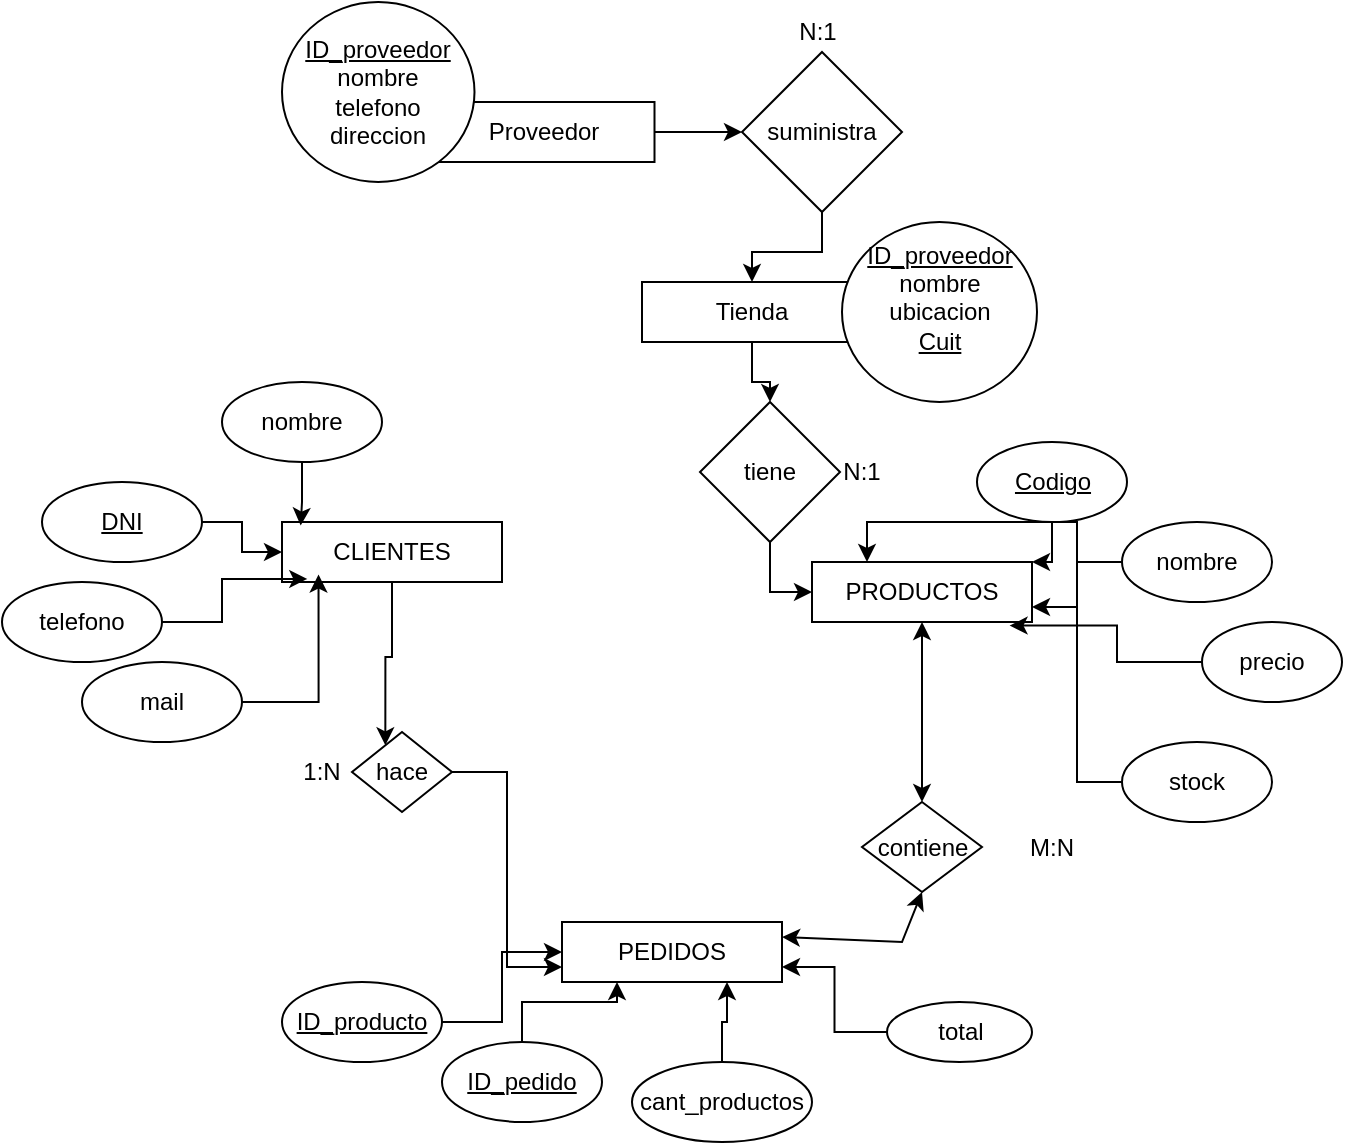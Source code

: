 <mxfile version="26.2.4">
  <diagram name="Página-1" id="GcpDfyWeQGUS3eHMbgrf">
    <mxGraphModel grid="1" page="1" gridSize="10" guides="1" tooltips="1" connect="1" arrows="1" fold="1" pageScale="1" pageWidth="827" pageHeight="1169" math="0" shadow="0">
      <root>
        <mxCell id="0" />
        <mxCell id="1" parent="0" />
        <mxCell id="5nn11LQ12B-WcMxJTsw2-5" style="edgeStyle=orthogonalEdgeStyle;rounded=0;orthogonalLoop=1;jettySize=auto;html=1;entryX=0;entryY=0.75;entryDx=0;entryDy=0;" edge="1" parent="1" source="5nn11LQ12B-WcMxJTsw2-8" target="5nn11LQ12B-WcMxJTsw2-3">
          <mxGeometry relative="1" as="geometry" />
        </mxCell>
        <mxCell id="5nn11LQ12B-WcMxJTsw2-1" value="CLIENTES" style="rounded=0;whiteSpace=wrap;html=1;" vertex="1" parent="1">
          <mxGeometry x="170" y="90" width="110" height="30" as="geometry" />
        </mxCell>
        <mxCell id="5nn11LQ12B-WcMxJTsw2-2" value="PRODUCTOS" style="rounded=0;whiteSpace=wrap;html=1;" vertex="1" parent="1">
          <mxGeometry x="435" y="110" width="110" height="30" as="geometry" />
        </mxCell>
        <mxCell id="5nn11LQ12B-WcMxJTsw2-3" value="PEDIDOS" style="rounded=0;whiteSpace=wrap;html=1;" vertex="1" parent="1">
          <mxGeometry x="310" y="290" width="110" height="30" as="geometry" />
        </mxCell>
        <mxCell id="5nn11LQ12B-WcMxJTsw2-9" value="" style="edgeStyle=orthogonalEdgeStyle;rounded=0;orthogonalLoop=1;jettySize=auto;html=1;entryX=0;entryY=0.75;entryDx=0;entryDy=0;" edge="1" parent="1" source="5nn11LQ12B-WcMxJTsw2-1" target="5nn11LQ12B-WcMxJTsw2-8">
          <mxGeometry relative="1" as="geometry">
            <mxPoint x="280" y="145" as="sourcePoint" />
            <mxPoint x="320" y="263" as="targetPoint" />
          </mxGeometry>
        </mxCell>
        <mxCell id="5nn11LQ12B-WcMxJTsw2-8" value="" style="rhombus;whiteSpace=wrap;html=1;rotation=90;" vertex="1" parent="1">
          <mxGeometry x="210" y="190" width="40" height="50" as="geometry" />
        </mxCell>
        <mxCell id="5nn11LQ12B-WcMxJTsw2-11" value="hace" style="text;html=1;align=center;verticalAlign=middle;whiteSpace=wrap;rounded=0;" vertex="1" parent="1">
          <mxGeometry x="200" y="200" width="60" height="30" as="geometry" />
        </mxCell>
        <mxCell id="5nn11LQ12B-WcMxJTsw2-13" value="" style="rhombus;whiteSpace=wrap;html=1;" vertex="1" parent="1">
          <mxGeometry x="460" y="230" width="60" height="45" as="geometry" />
        </mxCell>
        <mxCell id="5nn11LQ12B-WcMxJTsw2-15" value="contiene" style="text;html=1;align=center;verticalAlign=middle;whiteSpace=wrap;rounded=0;" vertex="1" parent="1">
          <mxGeometry x="462.5" y="237.5" width="55" height="30" as="geometry" />
        </mxCell>
        <mxCell id="5nn11LQ12B-WcMxJTsw2-17" value="1:N" style="text;html=1;align=center;verticalAlign=middle;whiteSpace=wrap;rounded=0;" vertex="1" parent="1">
          <mxGeometry x="160" y="200" width="60" height="30" as="geometry" />
        </mxCell>
        <mxCell id="5nn11LQ12B-WcMxJTsw2-24" value="" style="endArrow=classic;startArrow=classic;html=1;rounded=0;exitX=1;exitY=0.25;exitDx=0;exitDy=0;entryX=0.5;entryY=1;entryDx=0;entryDy=0;" edge="1" parent="1" source="5nn11LQ12B-WcMxJTsw2-3" target="5nn11LQ12B-WcMxJTsw2-13">
          <mxGeometry width="50" height="50" relative="1" as="geometry">
            <mxPoint x="430" y="300" as="sourcePoint" />
            <mxPoint x="480" y="250" as="targetPoint" />
            <Array as="points">
              <mxPoint x="480" y="300" />
            </Array>
          </mxGeometry>
        </mxCell>
        <mxCell id="5nn11LQ12B-WcMxJTsw2-25" value="" style="endArrow=classic;startArrow=classic;html=1;rounded=0;" edge="1" parent="1" target="5nn11LQ12B-WcMxJTsw2-2">
          <mxGeometry width="50" height="50" relative="1" as="geometry">
            <mxPoint x="490" y="230" as="sourcePoint" />
            <mxPoint x="540" y="180" as="targetPoint" />
          </mxGeometry>
        </mxCell>
        <mxCell id="5nn11LQ12B-WcMxJTsw2-26" value="M:N" style="text;html=1;align=center;verticalAlign=middle;whiteSpace=wrap;rounded=0;" vertex="1" parent="1">
          <mxGeometry x="530" y="247.5" width="50" height="10" as="geometry" />
        </mxCell>
        <mxCell id="5nn11LQ12B-WcMxJTsw2-33" style="edgeStyle=orthogonalEdgeStyle;rounded=0;orthogonalLoop=1;jettySize=auto;html=1;entryX=1;entryY=0;entryDx=0;entryDy=0;" edge="1" parent="1" source="5nn11LQ12B-WcMxJTsw2-27" target="5nn11LQ12B-WcMxJTsw2-2">
          <mxGeometry relative="1" as="geometry" />
        </mxCell>
        <mxCell id="5nn11LQ12B-WcMxJTsw2-27" value="&lt;u&gt;Codigo&lt;/u&gt;" style="ellipse;whiteSpace=wrap;html=1;" vertex="1" parent="1">
          <mxGeometry x="517.5" y="50" width="75" height="40" as="geometry" />
        </mxCell>
        <mxCell id="5nn11LQ12B-WcMxJTsw2-34" style="edgeStyle=orthogonalEdgeStyle;rounded=0;orthogonalLoop=1;jettySize=auto;html=1;entryX=1;entryY=0.75;entryDx=0;entryDy=0;" edge="1" parent="1" source="5nn11LQ12B-WcMxJTsw2-28" target="5nn11LQ12B-WcMxJTsw2-2">
          <mxGeometry relative="1" as="geometry" />
        </mxCell>
        <mxCell id="5nn11LQ12B-WcMxJTsw2-28" value="nombre" style="ellipse;whiteSpace=wrap;html=1;" vertex="1" parent="1">
          <mxGeometry x="590" y="90" width="75" height="40" as="geometry" />
        </mxCell>
        <mxCell id="5nn11LQ12B-WcMxJTsw2-30" value="precio" style="ellipse;whiteSpace=wrap;html=1;" vertex="1" parent="1">
          <mxGeometry x="630" y="140" width="70" height="40" as="geometry" />
        </mxCell>
        <mxCell id="5nn11LQ12B-WcMxJTsw2-32" style="edgeStyle=orthogonalEdgeStyle;rounded=0;orthogonalLoop=1;jettySize=auto;html=1;entryX=0.25;entryY=0;entryDx=0;entryDy=0;" edge="1" parent="1" source="5nn11LQ12B-WcMxJTsw2-31" target="5nn11LQ12B-WcMxJTsw2-2">
          <mxGeometry relative="1" as="geometry" />
        </mxCell>
        <mxCell id="5nn11LQ12B-WcMxJTsw2-31" value="stock" style="ellipse;whiteSpace=wrap;html=1;" vertex="1" parent="1">
          <mxGeometry x="590" y="200" width="75" height="40" as="geometry" />
        </mxCell>
        <mxCell id="5nn11LQ12B-WcMxJTsw2-35" style="edgeStyle=orthogonalEdgeStyle;rounded=0;orthogonalLoop=1;jettySize=auto;html=1;entryX=0.898;entryY=1.06;entryDx=0;entryDy=0;entryPerimeter=0;" edge="1" parent="1" source="5nn11LQ12B-WcMxJTsw2-30" target="5nn11LQ12B-WcMxJTsw2-2">
          <mxGeometry relative="1" as="geometry">
            <mxPoint x="550" y="144" as="targetPoint" />
          </mxGeometry>
        </mxCell>
        <mxCell id="5nn11LQ12B-WcMxJTsw2-40" style="edgeStyle=orthogonalEdgeStyle;rounded=0;orthogonalLoop=1;jettySize=auto;html=1;entryX=0.25;entryY=1;entryDx=0;entryDy=0;" edge="1" parent="1" source="5nn11LQ12B-WcMxJTsw2-36" target="5nn11LQ12B-WcMxJTsw2-3">
          <mxGeometry relative="1" as="geometry" />
        </mxCell>
        <mxCell id="5nn11LQ12B-WcMxJTsw2-36" value="&lt;u&gt;ID_pedido&lt;/u&gt;" style="ellipse;whiteSpace=wrap;html=1;" vertex="1" parent="1">
          <mxGeometry x="250" y="350" width="80" height="40" as="geometry" />
        </mxCell>
        <mxCell id="5nn11LQ12B-WcMxJTsw2-39" style="edgeStyle=orthogonalEdgeStyle;rounded=0;orthogonalLoop=1;jettySize=auto;html=1;entryX=0.75;entryY=1;entryDx=0;entryDy=0;" edge="1" parent="1" source="5nn11LQ12B-WcMxJTsw2-37" target="5nn11LQ12B-WcMxJTsw2-3">
          <mxGeometry relative="1" as="geometry" />
        </mxCell>
        <mxCell id="5nn11LQ12B-WcMxJTsw2-37" value="cant_productos" style="ellipse;whiteSpace=wrap;html=1;" vertex="1" parent="1">
          <mxGeometry x="345" y="360" width="90" height="40" as="geometry" />
        </mxCell>
        <mxCell id="5nn11LQ12B-WcMxJTsw2-41" value="nombre" style="ellipse;whiteSpace=wrap;html=1;" vertex="1" parent="1">
          <mxGeometry x="140" y="20" width="80" height="40" as="geometry" />
        </mxCell>
        <mxCell id="5nn11LQ12B-WcMxJTsw2-48" style="edgeStyle=orthogonalEdgeStyle;rounded=0;orthogonalLoop=1;jettySize=auto;html=1;entryX=0;entryY=0.5;entryDx=0;entryDy=0;" edge="1" parent="1" source="5nn11LQ12B-WcMxJTsw2-43" target="5nn11LQ12B-WcMxJTsw2-1">
          <mxGeometry relative="1" as="geometry" />
        </mxCell>
        <mxCell id="5nn11LQ12B-WcMxJTsw2-43" value="&lt;u&gt;DNI&lt;/u&gt;" style="ellipse;whiteSpace=wrap;html=1;" vertex="1" parent="1">
          <mxGeometry x="50" y="70" width="80" height="40" as="geometry" />
        </mxCell>
        <mxCell id="5nn11LQ12B-WcMxJTsw2-44" value="telefono" style="ellipse;whiteSpace=wrap;html=1;" vertex="1" parent="1">
          <mxGeometry x="30" y="120" width="80" height="40" as="geometry" />
        </mxCell>
        <mxCell id="5nn11LQ12B-WcMxJTsw2-45" value="mail" style="ellipse;whiteSpace=wrap;html=1;" vertex="1" parent="1">
          <mxGeometry x="70" y="160" width="80" height="40" as="geometry" />
        </mxCell>
        <mxCell id="5nn11LQ12B-WcMxJTsw2-49" style="edgeStyle=orthogonalEdgeStyle;rounded=0;orthogonalLoop=1;jettySize=auto;html=1;entryX=0.115;entryY=0.949;entryDx=0;entryDy=0;entryPerimeter=0;" edge="1" parent="1" source="5nn11LQ12B-WcMxJTsw2-44" target="5nn11LQ12B-WcMxJTsw2-1">
          <mxGeometry relative="1" as="geometry" />
        </mxCell>
        <mxCell id="5nn11LQ12B-WcMxJTsw2-50" style="edgeStyle=orthogonalEdgeStyle;rounded=0;orthogonalLoop=1;jettySize=auto;html=1;entryX=0.166;entryY=0.875;entryDx=0;entryDy=0;entryPerimeter=0;" edge="1" parent="1" source="5nn11LQ12B-WcMxJTsw2-45" target="5nn11LQ12B-WcMxJTsw2-1">
          <mxGeometry relative="1" as="geometry" />
        </mxCell>
        <mxCell id="5nn11LQ12B-WcMxJTsw2-53" style="edgeStyle=orthogonalEdgeStyle;rounded=0;orthogonalLoop=1;jettySize=auto;html=1;entryX=0.085;entryY=0.06;entryDx=0;entryDy=0;entryPerimeter=0;" edge="1" parent="1" source="5nn11LQ12B-WcMxJTsw2-41" target="5nn11LQ12B-WcMxJTsw2-1">
          <mxGeometry relative="1" as="geometry" />
        </mxCell>
        <mxCell id="5nn11LQ12B-WcMxJTsw2-58" style="edgeStyle=orthogonalEdgeStyle;rounded=0;orthogonalLoop=1;jettySize=auto;html=1;entryX=1;entryY=0.75;entryDx=0;entryDy=0;" edge="1" parent="1" source="5nn11LQ12B-WcMxJTsw2-57" target="5nn11LQ12B-WcMxJTsw2-3">
          <mxGeometry relative="1" as="geometry" />
        </mxCell>
        <mxCell id="5nn11LQ12B-WcMxJTsw2-57" value="total" style="ellipse;whiteSpace=wrap;html=1;" vertex="1" parent="1">
          <mxGeometry x="472.5" y="330" width="72.5" height="30" as="geometry" />
        </mxCell>
        <mxCell id="P_LFW2BpgVA80cuNh8WB-5" value="" style="edgeStyle=orthogonalEdgeStyle;rounded=0;orthogonalLoop=1;jettySize=auto;html=1;" edge="1" parent="1" source="P_LFW2BpgVA80cuNh8WB-1" target="P_LFW2BpgVA80cuNh8WB-4">
          <mxGeometry relative="1" as="geometry" />
        </mxCell>
        <mxCell id="P_LFW2BpgVA80cuNh8WB-1" value="Proveedor" style="rounded=0;whiteSpace=wrap;html=1;" vertex="1" parent="1">
          <mxGeometry x="246.25" y="-120" width="110" height="30" as="geometry" />
        </mxCell>
        <mxCell id="P_LFW2BpgVA80cuNh8WB-12" style="edgeStyle=orthogonalEdgeStyle;rounded=0;orthogonalLoop=1;jettySize=auto;html=1;" edge="1" parent="1" source="P_LFW2BpgVA80cuNh8WB-4" target="P_LFW2BpgVA80cuNh8WB-11">
          <mxGeometry relative="1" as="geometry" />
        </mxCell>
        <mxCell id="P_LFW2BpgVA80cuNh8WB-4" value="suministra" style="rhombus;whiteSpace=wrap;html=1;rounded=0;" vertex="1" parent="1">
          <mxGeometry x="400" y="-145" width="80" height="80" as="geometry" />
        </mxCell>
        <mxCell id="P_LFW2BpgVA80cuNh8WB-9" style="edgeStyle=orthogonalEdgeStyle;rounded=0;orthogonalLoop=1;jettySize=auto;html=1;" edge="1" parent="1" source="P_LFW2BpgVA80cuNh8WB-8" target="5nn11LQ12B-WcMxJTsw2-3">
          <mxGeometry relative="1" as="geometry" />
        </mxCell>
        <mxCell id="P_LFW2BpgVA80cuNh8WB-8" value="&lt;u&gt;ID_producto&lt;/u&gt;" style="ellipse;whiteSpace=wrap;html=1;" vertex="1" parent="1">
          <mxGeometry x="170" y="320" width="80" height="40" as="geometry" />
        </mxCell>
        <mxCell id="P_LFW2BpgVA80cuNh8WB-10" value="&lt;u&gt;ID_proveedor&lt;/u&gt;&lt;br&gt;&lt;div&gt;nombre&lt;/div&gt;&lt;div&gt;telefono&lt;/div&gt;&lt;div&gt;direccion&lt;/div&gt;" style="ellipse;whiteSpace=wrap;html=1;" vertex="1" parent="1">
          <mxGeometry x="170" y="-170" width="96.25" height="90" as="geometry" />
        </mxCell>
        <mxCell id="P_LFW2BpgVA80cuNh8WB-23" style="edgeStyle=orthogonalEdgeStyle;rounded=0;orthogonalLoop=1;jettySize=auto;html=1;entryX=0.5;entryY=0;entryDx=0;entryDy=0;" edge="1" parent="1" source="P_LFW2BpgVA80cuNh8WB-11" target="P_LFW2BpgVA80cuNh8WB-22">
          <mxGeometry relative="1" as="geometry" />
        </mxCell>
        <mxCell id="P_LFW2BpgVA80cuNh8WB-11" value="Tienda" style="rounded=0;whiteSpace=wrap;html=1;" vertex="1" parent="1">
          <mxGeometry x="350" y="-30" width="110" height="30" as="geometry" />
        </mxCell>
        <mxCell id="P_LFW2BpgVA80cuNh8WB-18" value="N:1" style="text;html=1;align=center;verticalAlign=middle;whiteSpace=wrap;rounded=0;" vertex="1" parent="1">
          <mxGeometry x="412.5" y="-160" width="50" height="10" as="geometry" />
        </mxCell>
        <mxCell id="P_LFW2BpgVA80cuNh8WB-24" style="edgeStyle=orthogonalEdgeStyle;rounded=0;orthogonalLoop=1;jettySize=auto;html=1;entryX=0;entryY=0.5;entryDx=0;entryDy=0;" edge="1" parent="1" source="P_LFW2BpgVA80cuNh8WB-22" target="5nn11LQ12B-WcMxJTsw2-2">
          <mxGeometry relative="1" as="geometry" />
        </mxCell>
        <mxCell id="P_LFW2BpgVA80cuNh8WB-22" value="tiene" style="rhombus;whiteSpace=wrap;html=1;" vertex="1" parent="1">
          <mxGeometry x="379" y="30" width="70" height="70" as="geometry" />
        </mxCell>
        <mxCell id="P_LFW2BpgVA80cuNh8WB-25" value="N:1" style="text;html=1;align=center;verticalAlign=middle;whiteSpace=wrap;rounded=0;" vertex="1" parent="1">
          <mxGeometry x="435" y="60" width="50" height="10" as="geometry" />
        </mxCell>
        <mxCell id="P_LFW2BpgVA80cuNh8WB-26" value="&lt;u&gt;ID_proveedor&lt;/u&gt;&lt;div&gt;nombre&lt;/div&gt;&lt;div&gt;ubicacion&lt;/div&gt;&lt;div&gt;&lt;u&gt;Cuit&lt;/u&gt;&lt;/div&gt;&lt;div&gt;&lt;u&gt;&lt;br&gt;&lt;/u&gt;&lt;/div&gt;" style="ellipse;whiteSpace=wrap;html=1;" vertex="1" parent="1">
          <mxGeometry x="450" y="-60" width="97.5" height="90" as="geometry" />
        </mxCell>
      </root>
    </mxGraphModel>
  </diagram>
</mxfile>
